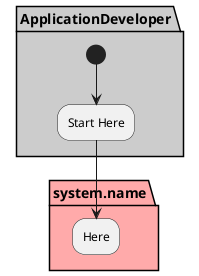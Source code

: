 @startuml


partition "ApplicationDeveloper"  #cccccc {
  (*) --> "Start Here"
}

partition "system.name" #ffaaaa {
  "Start Here" --> "Here"
}

@enduml
